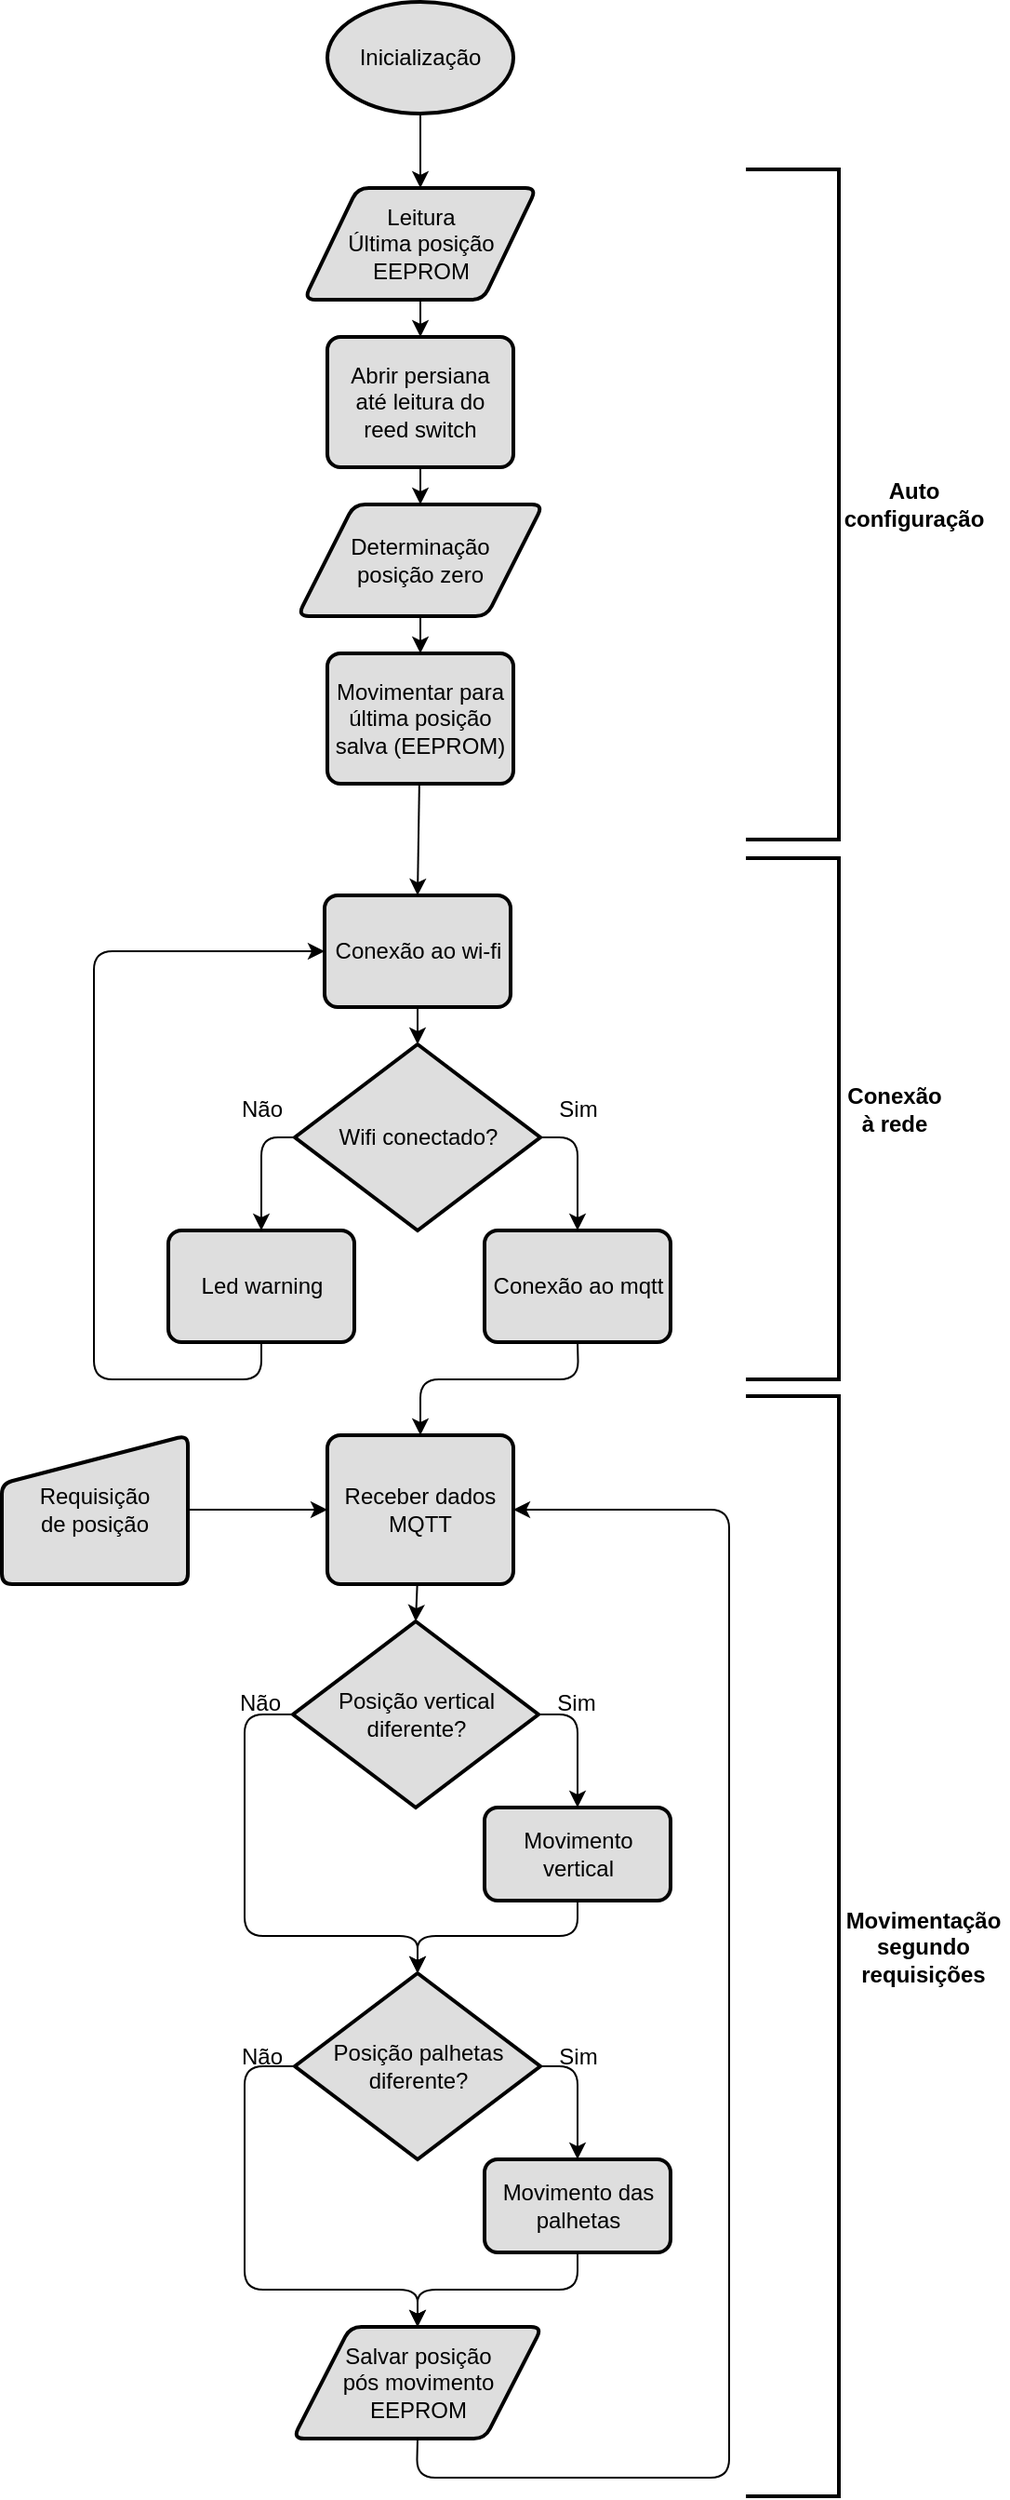 <mxfile>
    <diagram id="4CVq7DMiI_I_uGaGLiYr" name="Page-1">
        <mxGraphModel dx="683" dy="1566" grid="1" gridSize="10" guides="1" tooltips="1" connect="1" arrows="1" fold="1" page="1" pageScale="1" pageWidth="827" pageHeight="1169" background="none" math="0" shadow="0">
            <root>
                <mxCell id="0"/>
                <mxCell id="1" parent="0"/>
                <mxCell id="57" style="edgeStyle=none;html=1;entryX=0.5;entryY=0;entryDx=0;entryDy=0;strokeColor=#000000;" edge="1" parent="1" source="2" target="15">
                    <mxGeometry relative="1" as="geometry"/>
                </mxCell>
                <mxCell id="2" value="Inicialização" style="strokeWidth=2;html=1;shape=mxgraph.flowchart.start_1;whiteSpace=wrap;strokeColor=#000000;fillColor=#DEDEDE;fontColor=#000000;" parent="1" vertex="1">
                    <mxGeometry x="364" y="-1160" width="100" height="60" as="geometry"/>
                </mxCell>
                <mxCell id="10" style="edgeStyle=none;html=1;entryX=0.5;entryY=0;entryDx=0;entryDy=0;entryPerimeter=0;strokeColor=#000000;fillColor=#DEDEDE;fontColor=#000000;" parent="1" source="4" target="7" edge="1">
                    <mxGeometry relative="1" as="geometry"/>
                </mxCell>
                <mxCell id="4" value="Conexão ao wi-fi" style="rounded=1;whiteSpace=wrap;html=1;absoluteArcSize=1;arcSize=14;strokeWidth=2;shadow=0;glass=0;labelBackgroundColor=none;fontColor=#000000;strokeColor=#000000;fillColor=#DEDEDE;" parent="1" vertex="1">
                    <mxGeometry x="362.5" y="-680" width="100" height="60" as="geometry"/>
                </mxCell>
                <mxCell id="56" style="edgeStyle=none;html=1;entryX=0.5;entryY=0;entryDx=0;entryDy=0;exitX=0.5;exitY=1;exitDx=0;exitDy=0;strokeColor=#000000;" edge="1" parent="1" source="5" target="29">
                    <mxGeometry relative="1" as="geometry">
                        <Array as="points">
                            <mxPoint x="499" y="-420"/>
                            <mxPoint x="414" y="-420"/>
                        </Array>
                    </mxGeometry>
                </mxCell>
                <mxCell id="5" value="Conexão ao mqtt" style="rounded=1;whiteSpace=wrap;html=1;absoluteArcSize=1;arcSize=14;strokeWidth=2;shadow=0;glass=0;labelBackgroundColor=none;fontColor=#000000;strokeColor=#000000;fillColor=#DEDEDE;" parent="1" vertex="1">
                    <mxGeometry x="448.5" y="-500" width="100" height="60" as="geometry"/>
                </mxCell>
                <mxCell id="9" style="edgeStyle=none;html=1;entryX=0.5;entryY=0;entryDx=0;entryDy=0;exitX=0;exitY=0.5;exitDx=0;exitDy=0;exitPerimeter=0;strokeColor=#000000;fillColor=#DEDEDE;fontColor=#000000;" parent="1" source="7" target="8" edge="1">
                    <mxGeometry relative="1" as="geometry">
                        <mxPoint x="328.5" y="-550" as="targetPoint"/>
                        <Array as="points">
                            <mxPoint x="328.5" y="-550"/>
                        </Array>
                    </mxGeometry>
                </mxCell>
                <mxCell id="11" style="edgeStyle=none;html=1;entryX=0.5;entryY=0;entryDx=0;entryDy=0;exitX=1;exitY=0.5;exitDx=0;exitDy=0;exitPerimeter=0;strokeColor=#000000;fillColor=#DEDEDE;fontColor=#000000;" parent="1" source="7" target="5" edge="1">
                    <mxGeometry relative="1" as="geometry">
                        <Array as="points">
                            <mxPoint x="498.5" y="-550"/>
                        </Array>
                    </mxGeometry>
                </mxCell>
                <mxCell id="7" value="Wifi conectado?" style="strokeWidth=2;html=1;shape=mxgraph.flowchart.decision;whiteSpace=wrap;strokeColor=#000000;fillColor=#DEDEDE;fontColor=#000000;" parent="1" vertex="1">
                    <mxGeometry x="346.5" y="-600" width="132" height="100" as="geometry"/>
                </mxCell>
                <mxCell id="14" style="edgeStyle=none;html=1;entryX=0;entryY=0.5;entryDx=0;entryDy=0;exitX=0.5;exitY=1;exitDx=0;exitDy=0;strokeColor=#000000;fillColor=#DEDEDE;fontColor=#000000;" parent="1" source="8" target="4" edge="1">
                    <mxGeometry relative="1" as="geometry">
                        <Array as="points">
                            <mxPoint x="328.5" y="-420"/>
                            <mxPoint x="238.5" y="-420"/>
                            <mxPoint x="238.5" y="-650"/>
                        </Array>
                    </mxGeometry>
                </mxCell>
                <mxCell id="8" value="Led warning" style="rounded=1;whiteSpace=wrap;html=1;absoluteArcSize=1;arcSize=14;strokeWidth=2;strokeColor=#000000;fillColor=#DEDEDE;fontColor=#000000;" parent="1" vertex="1">
                    <mxGeometry x="278.5" y="-500" width="100" height="60" as="geometry"/>
                </mxCell>
                <mxCell id="12" value="Sim" style="text;html=1;strokeColor=none;fillColor=none;align=center;verticalAlign=middle;whiteSpace=wrap;rounded=0;fontColor=#000000;labelBackgroundColor=none;" parent="1" vertex="1">
                    <mxGeometry x="468.5" y="-580" width="60" height="30" as="geometry"/>
                </mxCell>
                <mxCell id="13" value="Não" style="text;html=1;strokeColor=none;fillColor=none;align=center;verticalAlign=middle;whiteSpace=wrap;rounded=0;fontColor=#000000;" parent="1" vertex="1">
                    <mxGeometry x="298.5" y="-580" width="60" height="30" as="geometry"/>
                </mxCell>
                <mxCell id="21" style="edgeStyle=none;html=1;entryX=0.5;entryY=0;entryDx=0;entryDy=0;strokeColor=#000000;fillColor=#DEDEDE;fontColor=#000000;" parent="1" source="15" target="17" edge="1">
                    <mxGeometry relative="1" as="geometry"/>
                </mxCell>
                <mxCell id="15" value="Leitura&lt;br&gt;Última posição&lt;br&gt;EEPROM" style="shape=parallelogram;html=1;strokeWidth=2;perimeter=parallelogramPerimeter;whiteSpace=wrap;rounded=1;arcSize=12;size=0.23;strokeColor=#000000;fillColor=#DEDEDE;fontColor=#000000;" parent="1" vertex="1">
                    <mxGeometry x="351.5" y="-1060" width="125" height="60" as="geometry"/>
                </mxCell>
                <mxCell id="20" style="edgeStyle=none;html=1;entryX=0.5;entryY=0;entryDx=0;entryDy=0;strokeColor=#000000;fillColor=#DEDEDE;fontColor=#000000;" parent="1" source="17" target="19" edge="1">
                    <mxGeometry relative="1" as="geometry"/>
                </mxCell>
                <mxCell id="17" value="Abrir persiana&lt;br&gt;até leitura do&lt;br&gt;reed switch" style="rounded=1;whiteSpace=wrap;html=1;absoluteArcSize=1;arcSize=14;strokeWidth=2;strokeColor=#000000;fillColor=#DEDEDE;fontColor=#000000;" parent="1" vertex="1">
                    <mxGeometry x="364" y="-980" width="100" height="70" as="geometry"/>
                </mxCell>
                <mxCell id="27" style="edgeStyle=none;html=1;strokeColor=#000000;fillColor=#DEDEDE;fontColor=#000000;" parent="1" source="19" target="25" edge="1">
                    <mxGeometry relative="1" as="geometry"/>
                </mxCell>
                <mxCell id="19" value="Determinação&lt;br&gt;posição zero" style="shape=parallelogram;html=1;strokeWidth=2;perimeter=parallelogramPerimeter;whiteSpace=wrap;rounded=1;arcSize=12;size=0.23;strokeColor=#000000;fillColor=#DEDEDE;fontColor=#000000;" parent="1" vertex="1">
                    <mxGeometry x="348" y="-890" width="132" height="60" as="geometry"/>
                </mxCell>
                <mxCell id="23" value="" style="strokeWidth=2;html=1;shape=mxgraph.flowchart.annotation_1;align=left;pointerEvents=1;flipH=1;strokeColor=#000000;fillColor=#DEDEDE;fontColor=#000000;" parent="1" vertex="1">
                    <mxGeometry x="589" y="-700" width="50" height="280" as="geometry"/>
                </mxCell>
                <mxCell id="24" value="" style="strokeWidth=2;html=1;shape=mxgraph.flowchart.annotation_1;align=left;pointerEvents=1;flipH=1;strokeColor=#000000;fillColor=#DEDEDE;fontColor=#000000;" parent="1" vertex="1">
                    <mxGeometry x="589" y="-1070" width="50" height="360" as="geometry"/>
                </mxCell>
                <mxCell id="58" style="edgeStyle=none;html=1;entryX=0.5;entryY=0;entryDx=0;entryDy=0;strokeColor=#000000;" edge="1" parent="1" source="25" target="4">
                    <mxGeometry relative="1" as="geometry"/>
                </mxCell>
                <mxCell id="25" value="Movimentar para&lt;br&gt;última posição&lt;br&gt;salva (EEPROM)" style="rounded=1;whiteSpace=wrap;html=1;absoluteArcSize=1;arcSize=14;strokeWidth=2;strokeColor=#000000;fillColor=#DEDEDE;fontColor=#000000;" parent="1" vertex="1">
                    <mxGeometry x="364" y="-810" width="100" height="70" as="geometry"/>
                </mxCell>
                <mxCell id="45" style="edgeStyle=none;html=1;entryX=0;entryY=0.5;entryDx=0;entryDy=0;strokeColor=#000000;fillColor=#DEDEDE;fontColor=#000000;" parent="1" source="28" target="29" edge="1">
                    <mxGeometry relative="1" as="geometry"/>
                </mxCell>
                <mxCell id="28" value="Requisição&lt;br&gt;de posição" style="html=1;strokeWidth=2;shape=manualInput;whiteSpace=wrap;rounded=1;size=26;arcSize=11;strokeColor=#000000;fillColor=#DEDEDE;fontColor=#000000;" parent="1" vertex="1">
                    <mxGeometry x="189" y="-390" width="100" height="80" as="geometry"/>
                </mxCell>
                <mxCell id="33" style="edgeStyle=none;html=1;entryX=0.5;entryY=0;entryDx=0;entryDy=0;entryPerimeter=0;strokeColor=#000000;fillColor=#DEDEDE;fontColor=#000000;" parent="1" source="29" target="32" edge="1">
                    <mxGeometry relative="1" as="geometry"/>
                </mxCell>
                <mxCell id="29" value="Receber dados&lt;br&gt;MQTT" style="rounded=1;whiteSpace=wrap;html=1;absoluteArcSize=1;arcSize=14;strokeWidth=2;strokeColor=#000000;fillColor=#DEDEDE;fontColor=#000000;" parent="1" vertex="1">
                    <mxGeometry x="364" y="-390" width="100" height="80" as="geometry"/>
                </mxCell>
                <mxCell id="35" style="edgeStyle=none;html=1;entryX=0.5;entryY=0;entryDx=0;entryDy=0;exitX=1;exitY=0.5;exitDx=0;exitDy=0;exitPerimeter=0;strokeColor=#000000;fillColor=#DEDEDE;fontColor=#000000;" parent="1" source="32" target="34" edge="1">
                    <mxGeometry relative="1" as="geometry">
                        <Array as="points">
                            <mxPoint x="498.5" y="-240"/>
                        </Array>
                    </mxGeometry>
                </mxCell>
                <mxCell id="38" style="edgeStyle=none;html=1;exitX=0;exitY=0.5;exitDx=0;exitDy=0;exitPerimeter=0;strokeColor=#000000;fillColor=#DEDEDE;fontColor=#000000;" parent="1" source="32" edge="1">
                    <mxGeometry relative="1" as="geometry">
                        <mxPoint x="412.5" y="-101" as="targetPoint"/>
                        <Array as="points">
                            <mxPoint x="319.5" y="-240"/>
                            <mxPoint x="319.5" y="-121"/>
                            <mxPoint x="412.5" y="-121"/>
                        </Array>
                    </mxGeometry>
                </mxCell>
                <mxCell id="32" value="Posição vertical&lt;br&gt;diferente?" style="strokeWidth=2;html=1;shape=mxgraph.flowchart.decision;whiteSpace=wrap;strokeColor=#000000;fillColor=#DEDEDE;fontColor=#000000;" parent="1" vertex="1">
                    <mxGeometry x="345.5" y="-290" width="132" height="100" as="geometry"/>
                </mxCell>
                <mxCell id="37" style="edgeStyle=none;html=1;entryX=0.5;entryY=0;entryDx=0;entryDy=0;entryPerimeter=0;exitX=0.5;exitY=1;exitDx=0;exitDy=0;strokeColor=#000000;fillColor=#DEDEDE;fontColor=#000000;" parent="1" source="34" target="36" edge="1">
                    <mxGeometry relative="1" as="geometry">
                        <Array as="points">
                            <mxPoint x="498.5" y="-121"/>
                            <mxPoint x="412.5" y="-121"/>
                        </Array>
                    </mxGeometry>
                </mxCell>
                <mxCell id="34" value="Movimento vertical" style="rounded=1;whiteSpace=wrap;html=1;absoluteArcSize=1;arcSize=14;strokeWidth=2;strokeColor=#000000;fillColor=#DEDEDE;fontColor=#000000;" parent="1" vertex="1">
                    <mxGeometry x="448.5" y="-190" width="100" height="50" as="geometry"/>
                </mxCell>
                <mxCell id="40" style="edgeStyle=none;html=1;entryX=0.5;entryY=0;entryDx=0;entryDy=0;exitX=1;exitY=0.5;exitDx=0;exitDy=0;exitPerimeter=0;strokeColor=#000000;fillColor=#DEDEDE;fontColor=#000000;" parent="1" source="36" target="39" edge="1">
                    <mxGeometry relative="1" as="geometry">
                        <Array as="points">
                            <mxPoint x="498.5" y="-51"/>
                        </Array>
                    </mxGeometry>
                </mxCell>
                <mxCell id="43" style="edgeStyle=none;html=1;entryX=0.5;entryY=0;entryDx=0;entryDy=0;exitX=0;exitY=0.5;exitDx=0;exitDy=0;exitPerimeter=0;strokeColor=#000000;fillColor=#DEDEDE;fontColor=#000000;" parent="1" source="36" target="41" edge="1">
                    <mxGeometry relative="1" as="geometry">
                        <mxPoint x="339.5" y="-21" as="sourcePoint"/>
                        <Array as="points">
                            <mxPoint x="319.5" y="-51"/>
                            <mxPoint x="319.5" y="69"/>
                            <mxPoint x="412.5" y="69"/>
                        </Array>
                    </mxGeometry>
                </mxCell>
                <mxCell id="36" value="Posição palhetas&lt;br&gt;diferente?" style="strokeWidth=2;html=1;shape=mxgraph.flowchart.decision;whiteSpace=wrap;strokeColor=#000000;fillColor=#DEDEDE;fontColor=#000000;" parent="1" vertex="1">
                    <mxGeometry x="346.5" y="-101" width="132" height="100" as="geometry"/>
                </mxCell>
                <mxCell id="42" style="edgeStyle=none;html=1;entryX=0.5;entryY=0;entryDx=0;entryDy=0;strokeColor=#000000;fillColor=#DEDEDE;fontColor=#000000;" parent="1" source="39" target="41" edge="1">
                    <mxGeometry relative="1" as="geometry">
                        <Array as="points">
                            <mxPoint x="498.5" y="69"/>
                            <mxPoint x="412.5" y="69"/>
                        </Array>
                    </mxGeometry>
                </mxCell>
                <mxCell id="39" value="Movimento das palhetas" style="rounded=1;whiteSpace=wrap;html=1;absoluteArcSize=1;arcSize=14;strokeWidth=2;strokeColor=#000000;fillColor=#DEDEDE;fontColor=#000000;" parent="1" vertex="1">
                    <mxGeometry x="448.5" y="-1" width="100" height="50" as="geometry"/>
                </mxCell>
                <mxCell id="44" style="edgeStyle=none;html=1;entryX=1;entryY=0.5;entryDx=0;entryDy=0;exitX=0.5;exitY=1;exitDx=0;exitDy=0;strokeColor=#000000;fillColor=#DEDEDE;fontColor=#000000;" parent="1" source="41" target="29" edge="1">
                    <mxGeometry relative="1" as="geometry">
                        <Array as="points">
                            <mxPoint x="412" y="170"/>
                            <mxPoint x="580" y="170"/>
                            <mxPoint x="580" y="-350"/>
                        </Array>
                    </mxGeometry>
                </mxCell>
                <mxCell id="41" value="Salvar posição&lt;br&gt;pós movimento&lt;br&gt;EEPROM" style="shape=parallelogram;html=1;strokeWidth=2;perimeter=parallelogramPerimeter;whiteSpace=wrap;rounded=1;arcSize=12;size=0.23;strokeColor=#000000;fillColor=#DEDEDE;fontColor=#000000;" parent="1" vertex="1">
                    <mxGeometry x="345.5" y="89" width="134" height="60" as="geometry"/>
                </mxCell>
                <mxCell id="46" value="" style="strokeWidth=2;html=1;shape=mxgraph.flowchart.annotation_1;align=left;pointerEvents=1;flipH=1;strokeColor=#000000;fillColor=#DEDEDE;fontColor=#000000;" parent="1" vertex="1">
                    <mxGeometry x="589" y="-411" width="50" height="591" as="geometry"/>
                </mxCell>
                <mxCell id="49" value="&lt;b&gt;Conexão à rede&lt;/b&gt;" style="text;html=1;strokeColor=none;fillColor=none;align=center;verticalAlign=middle;whiteSpace=wrap;rounded=0;fontColor=#000000;" parent="1" vertex="1">
                    <mxGeometry x="639" y="-580" width="60" height="30" as="geometry"/>
                </mxCell>
                <mxCell id="50" value="Auto configuração" style="text;html=1;strokeColor=none;fillColor=none;align=center;verticalAlign=middle;whiteSpace=wrap;rounded=0;fontStyle=1;fontColor=#000000;" parent="1" vertex="1">
                    <mxGeometry x="639" y="-905" width="81" height="30" as="geometry"/>
                </mxCell>
                <mxCell id="51" value="&lt;b&gt;Movimentação&lt;br&gt;segundo&lt;br&gt;requisições&lt;br&gt;&lt;/b&gt;" style="text;html=1;strokeColor=none;fillColor=none;align=center;verticalAlign=middle;whiteSpace=wrap;rounded=0;fontColor=#000000;" parent="1" vertex="1">
                    <mxGeometry x="639" y="-135.25" width="91" height="39.5" as="geometry"/>
                </mxCell>
                <mxCell id="52" value="Não" style="text;html=1;strokeColor=none;fillColor=none;align=center;verticalAlign=middle;whiteSpace=wrap;rounded=0;fontColor=#000000;" parent="1" vertex="1">
                    <mxGeometry x="297.5" y="-261" width="60" height="30" as="geometry"/>
                </mxCell>
                <mxCell id="53" value="Sim" style="text;html=1;strokeColor=none;fillColor=none;align=center;verticalAlign=middle;whiteSpace=wrap;rounded=0;fontColor=#000000;labelBackgroundColor=none;" parent="1" vertex="1">
                    <mxGeometry x="467.5" y="-261" width="60" height="30" as="geometry"/>
                </mxCell>
                <mxCell id="54" value="Não" style="text;html=1;strokeColor=none;fillColor=none;align=center;verticalAlign=middle;whiteSpace=wrap;rounded=0;fontColor=#000000;" parent="1" vertex="1">
                    <mxGeometry x="299" y="-71" width="60" height="30" as="geometry"/>
                </mxCell>
                <mxCell id="55" value="Sim" style="text;html=1;strokeColor=none;fillColor=none;align=center;verticalAlign=middle;whiteSpace=wrap;rounded=0;fontColor=#000000;labelBackgroundColor=none;" parent="1" vertex="1">
                    <mxGeometry x="469" y="-71" width="60" height="30" as="geometry"/>
                </mxCell>
            </root>
        </mxGraphModel>
    </diagram>
</mxfile>